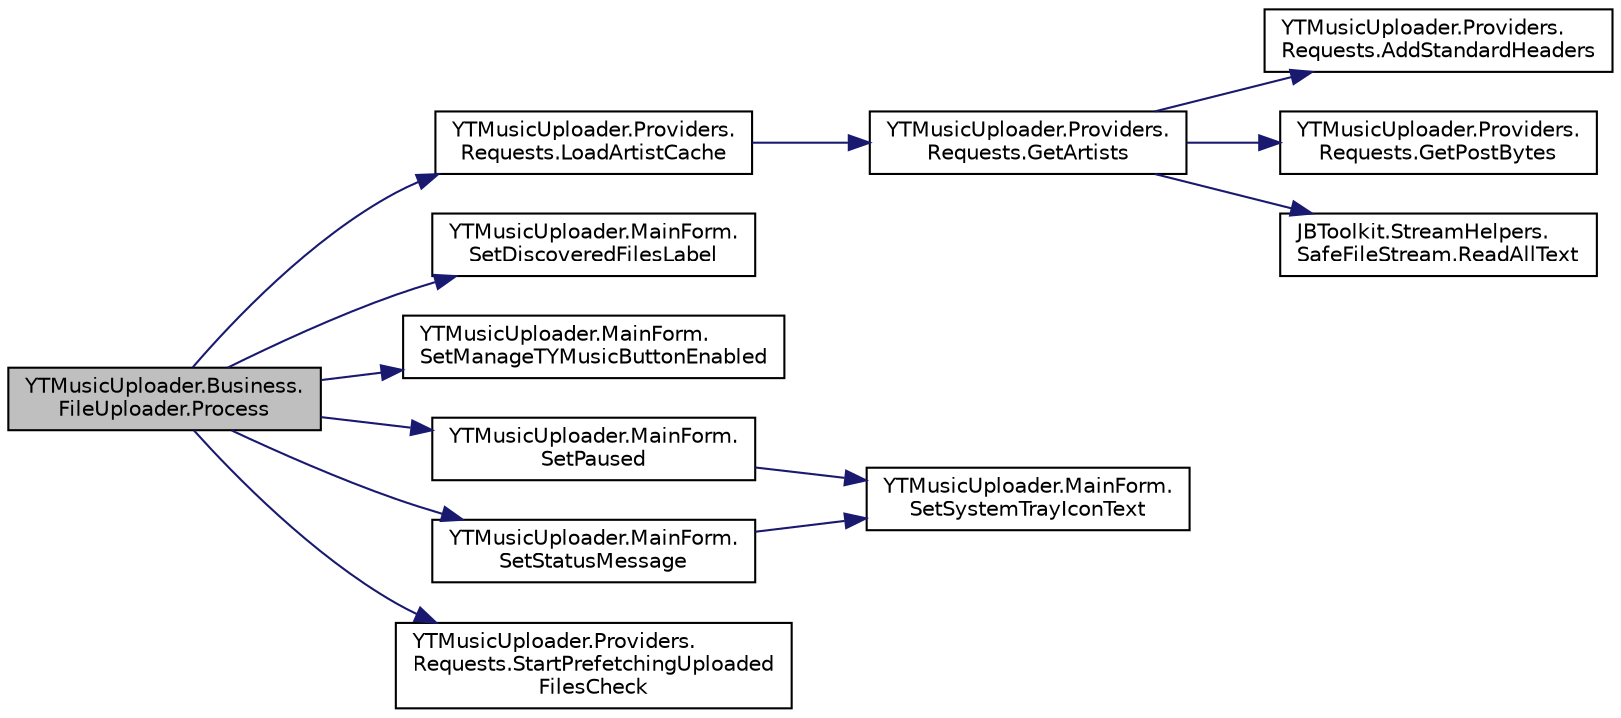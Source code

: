 digraph "YTMusicUploader.Business.FileUploader.Process"
{
 // LATEX_PDF_SIZE
  edge [fontname="Helvetica",fontsize="10",labelfontname="Helvetica",labelfontsize="10"];
  node [fontname="Helvetica",fontsize="10",shape=record];
  rankdir="LR";
  Node1 [label="YTMusicUploader.Business.\lFileUploader.Process",height=0.2,width=0.4,color="black", fillcolor="grey75", style="filled", fontcolor="black",tooltip="Execute the upload process"];
  Node1 -> Node2 [color="midnightblue",fontsize="10",style="solid",fontname="Helvetica"];
  Node2 [label="YTMusicUploader.Providers.\lRequests.LoadArtistCache",height=0.2,width=0.4,color="black", fillcolor="white", style="filled",URL="$d8/d00/class_y_t_music_uploader_1_1_providers_1_1_requests.html#a6808d6ec5334bfe6a329d6a29be79ae5",tooltip="Set the uploaded artist cached gathered from YouTube Music"];
  Node2 -> Node3 [color="midnightblue",fontsize="10",style="solid",fontname="Helvetica"];
  Node3 [label="YTMusicUploader.Providers.\lRequests.GetArtists",height=0.2,width=0.4,color="black", fillcolor="white", style="filled",URL="$d8/d00/class_y_t_music_uploader_1_1_providers_1_1_requests.html#adf7c70fd9af5014904ba52e5d4d12f64",tooltip="HttpWebRequest POST request - Recursively fetches all the artists from YouTube Music's 'Upload' secti..."];
  Node3 -> Node4 [color="midnightblue",fontsize="10",style="solid",fontname="Helvetica"];
  Node4 [label="YTMusicUploader.Providers.\lRequests.AddStandardHeaders",height=0.2,width=0.4,color="black", fillcolor="white", style="filled",URL="$d8/d00/class_y_t_music_uploader_1_1_providers_1_1_requests.html#a62dae7c90e360d88e8b3f495f3c683ec",tooltip="Required headers for any YouTube music API request"];
  Node3 -> Node5 [color="midnightblue",fontsize="10",style="solid",fontname="Helvetica"];
  Node5 [label="YTMusicUploader.Providers.\lRequests.GetPostBytes",height=0.2,width=0.4,color="black", fillcolor="white", style="filled",URL="$d8/d00/class_y_t_music_uploader_1_1_providers_1_1_requests.html#a2c548db725ae9ec8fda7e4a2433d412c",tooltip="Converts a string to a byte array for use in a HttpWebRequest upload stream (UTF8 encoded)."];
  Node3 -> Node6 [color="midnightblue",fontsize="10",style="solid",fontname="Helvetica"];
  Node6 [label="JBToolkit.StreamHelpers.\lSafeFileStream.ReadAllText",height=0.2,width=0.4,color="black", fillcolor="white", style="filled",URL="$dc/d56/class_j_b_toolkit_1_1_stream_helpers_1_1_safe_file_stream.html#acca170671f3b26c9d691293f1586d4dc",tooltip="Read text file without locking it. If it is locked it should read anyway"];
  Node1 -> Node7 [color="midnightblue",fontsize="10",style="solid",fontname="Helvetica"];
  Node7 [label="YTMusicUploader.MainForm.\lSetDiscoveredFilesLabel",height=0.2,width=0.4,color="black", fillcolor="white", style="filled",URL="$d0/d66/class_y_t_music_uploader_1_1_main_form.html#ad5af0ba57a68f99474530af52999381b",tooltip=" "];
  Node1 -> Node8 [color="midnightblue",fontsize="10",style="solid",fontname="Helvetica"];
  Node8 [label="YTMusicUploader.MainForm.\lSetManageTYMusicButtonEnabled",height=0.2,width=0.4,color="black", fillcolor="white", style="filled",URL="$d0/d66/class_y_t_music_uploader_1_1_main_form.html#af9433ed9a9f494c72c9e7e7725335f01",tooltip=" "];
  Node1 -> Node9 [color="midnightblue",fontsize="10",style="solid",fontname="Helvetica"];
  Node9 [label="YTMusicUploader.MainForm.\lSetPaused",height=0.2,width=0.4,color="black", fillcolor="white", style="filled",URL="$d0/d66/class_y_t_music_uploader_1_1_main_form.html#a3bcf1e921f38ef9b11f77586e2ef1b28",tooltip=" "];
  Node9 -> Node10 [color="midnightblue",fontsize="10",style="solid",fontname="Helvetica"];
  Node10 [label="YTMusicUploader.MainForm.\lSetSystemTrayIconText",height=0.2,width=0.4,color="black", fillcolor="white", style="filled",URL="$d0/d66/class_y_t_music_uploader_1_1_main_form.html#a00c5ed011552719aa13509e79976e4ee",tooltip=" "];
  Node1 -> Node11 [color="midnightblue",fontsize="10",style="solid",fontname="Helvetica"];
  Node11 [label="YTMusicUploader.MainForm.\lSetStatusMessage",height=0.2,width=0.4,color="black", fillcolor="white", style="filled",URL="$d0/d66/class_y_t_music_uploader_1_1_main_form.html#a780bc3d95ca739d5c25cbde1dc5d75b5",tooltip=" "];
  Node11 -> Node10 [color="midnightblue",fontsize="10",style="solid",fontname="Helvetica"];
  Node1 -> Node12 [color="midnightblue",fontsize="10",style="solid",fontname="Helvetica"];
  Node12 [label="YTMusicUploader.Providers.\lRequests.StartPrefetchingUploaded\lFilesCheck",height=0.2,width=0.4,color="black", fillcolor="white", style="filled",URL="$d8/d00/class_y_t_music_uploader_1_1_providers_1_1_requests.html#a3d6ca2f67b1b9f6e978e8386ab5abc55",tooltip="Starts a new thread which loops through MusicFiles to check if they've already been uploaded to YouTu..."];
}
